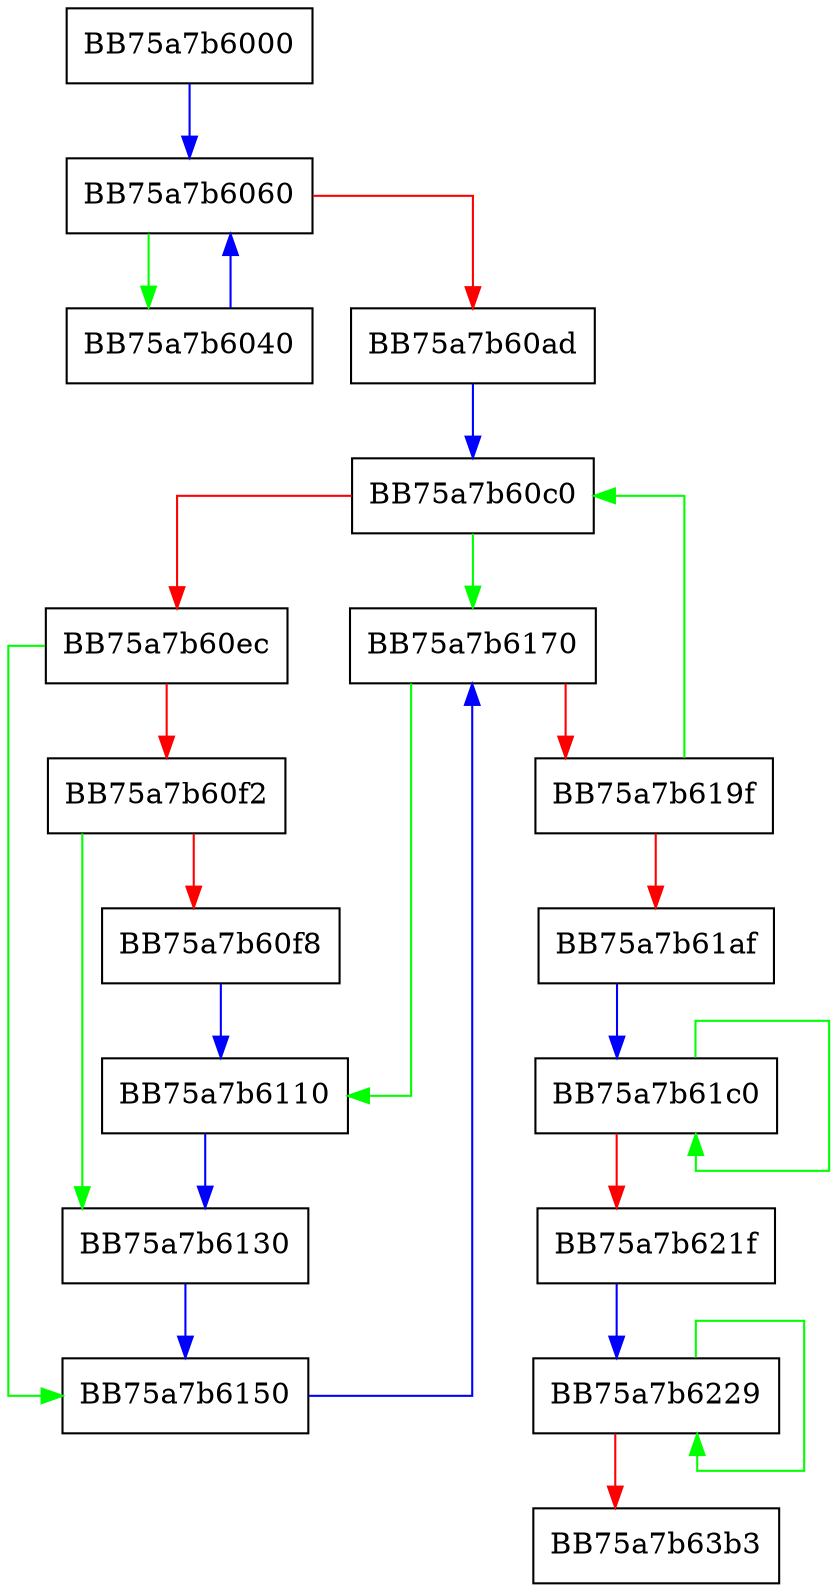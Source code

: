 digraph SymCryptFdefRawSquareAsm {
  node [shape="box"];
  graph [splines=ortho];
  BB75a7b6000 -> BB75a7b6060 [color="blue"];
  BB75a7b6040 -> BB75a7b6060 [color="blue"];
  BB75a7b6060 -> BB75a7b6040 [color="green"];
  BB75a7b6060 -> BB75a7b60ad [color="red"];
  BB75a7b60ad -> BB75a7b60c0 [color="blue"];
  BB75a7b60c0 -> BB75a7b6170 [color="green"];
  BB75a7b60c0 -> BB75a7b60ec [color="red"];
  BB75a7b60ec -> BB75a7b6150 [color="green"];
  BB75a7b60ec -> BB75a7b60f2 [color="red"];
  BB75a7b60f2 -> BB75a7b6130 [color="green"];
  BB75a7b60f2 -> BB75a7b60f8 [color="red"];
  BB75a7b60f8 -> BB75a7b6110 [color="blue"];
  BB75a7b6110 -> BB75a7b6130 [color="blue"];
  BB75a7b6130 -> BB75a7b6150 [color="blue"];
  BB75a7b6150 -> BB75a7b6170 [color="blue"];
  BB75a7b6170 -> BB75a7b6110 [color="green"];
  BB75a7b6170 -> BB75a7b619f [color="red"];
  BB75a7b619f -> BB75a7b60c0 [color="green"];
  BB75a7b619f -> BB75a7b61af [color="red"];
  BB75a7b61af -> BB75a7b61c0 [color="blue"];
  BB75a7b61c0 -> BB75a7b61c0 [color="green"];
  BB75a7b61c0 -> BB75a7b621f [color="red"];
  BB75a7b621f -> BB75a7b6229 [color="blue"];
  BB75a7b6229 -> BB75a7b6229 [color="green"];
  BB75a7b6229 -> BB75a7b63b3 [color="red"];
}